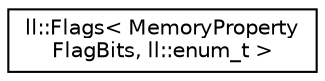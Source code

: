 digraph "Graphical Class Hierarchy"
{
 // LATEX_PDF_SIZE
  edge [fontname="Helvetica",fontsize="10",labelfontname="Helvetica",labelfontsize="10"];
  node [fontname="Helvetica",fontsize="10",shape=record];
  rankdir="LR";
  Node0 [label="ll::Flags\< MemoryProperty\lFlagBits, ll::enum_t \>",height=0.2,width=0.4,color="black", fillcolor="white", style="filled",URL="$d7/dc6/classll_1_1Flags.html",tooltip=" "];
}
